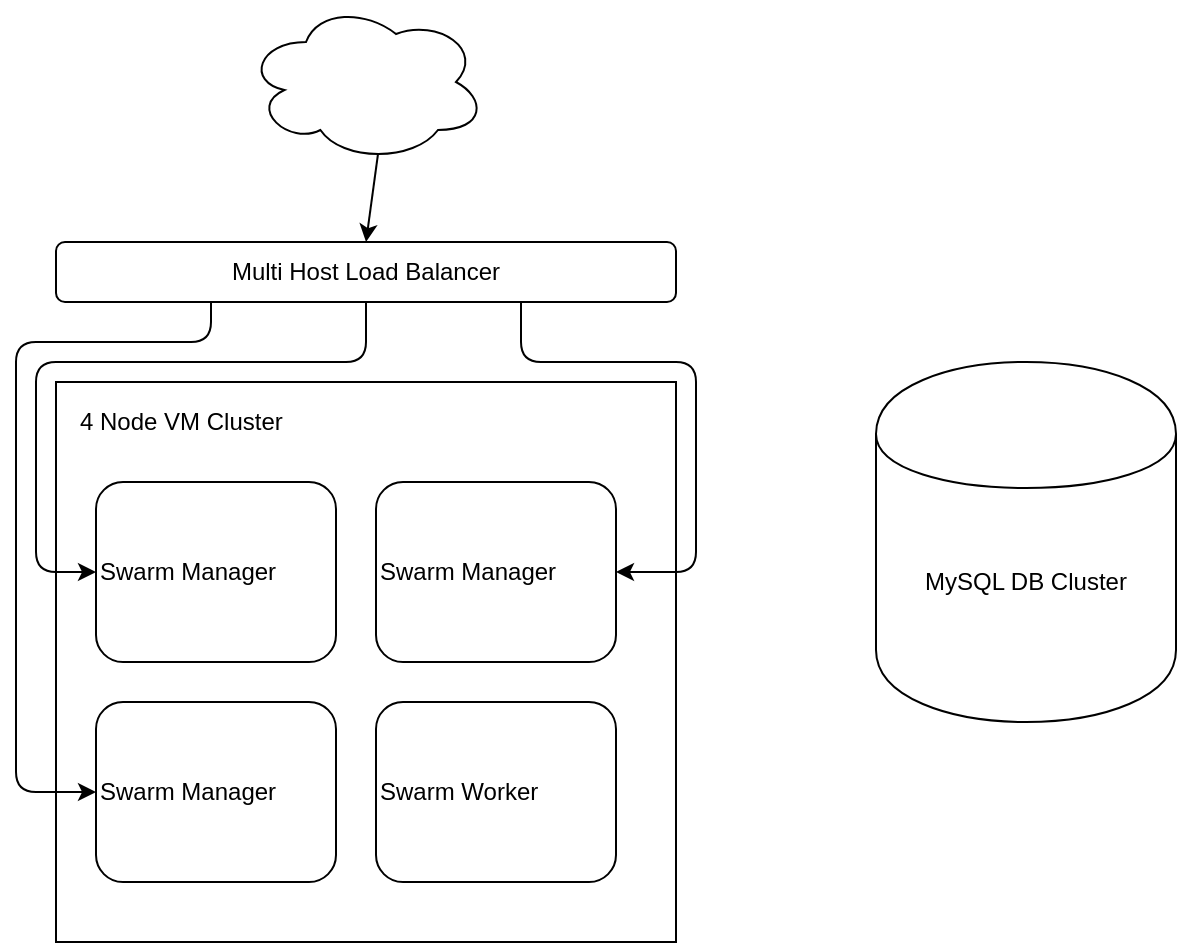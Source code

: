 <mxfile version="12.5.5" type="github">
  <diagram id="Tn1zcbuLuo-uZEDJQAVc" name="Page-1">
    <mxGraphModel dx="1186" dy="661" grid="1" gridSize="10" guides="1" tooltips="1" connect="1" arrows="1" fold="1" page="1" pageScale="1" pageWidth="827" pageHeight="1169" math="0" shadow="0">
      <root>
        <mxCell id="0"/>
        <mxCell id="1" parent="0"/>
        <mxCell id="qjYdnx-VphRC2NNm_19W-1" value="" style="rounded=0;whiteSpace=wrap;html=1;" parent="1" vertex="1">
          <mxGeometry x="120" y="200" width="310" height="280" as="geometry"/>
        </mxCell>
        <mxCell id="TEhKgZgGfc742X1Ef4y--1" value="4 Node VM Cluster" style="text;html=1;strokeColor=none;fillColor=none;align=left;verticalAlign=middle;whiteSpace=wrap;rounded=0;" vertex="1" parent="1">
          <mxGeometry x="130" y="210" width="120" height="20" as="geometry"/>
        </mxCell>
        <mxCell id="TEhKgZgGfc742X1Ef4y--2" value="Swarm Manager" style="rounded=1;whiteSpace=wrap;html=1;align=left;" vertex="1" parent="1">
          <mxGeometry x="140" y="250" width="120" height="90" as="geometry"/>
        </mxCell>
        <mxCell id="TEhKgZgGfc742X1Ef4y--5" value="&lt;span style=&quot;white-space: normal&quot;&gt;Swarm Manager&lt;/span&gt;" style="rounded=1;whiteSpace=wrap;html=1;align=left;" vertex="1" parent="1">
          <mxGeometry x="140" y="360" width="120" height="90" as="geometry"/>
        </mxCell>
        <mxCell id="TEhKgZgGfc742X1Ef4y--6" value="&lt;span style=&quot;white-space: normal&quot;&gt;Swarm Manager&lt;/span&gt;" style="rounded=1;whiteSpace=wrap;html=1;align=left;" vertex="1" parent="1">
          <mxGeometry x="280" y="250" width="120" height="90" as="geometry"/>
        </mxCell>
        <mxCell id="TEhKgZgGfc742X1Ef4y--7" value="&lt;span style=&quot;white-space: normal&quot;&gt;Swarm Worker&lt;/span&gt;" style="rounded=1;whiteSpace=wrap;html=1;align=left;" vertex="1" parent="1">
          <mxGeometry x="280" y="360" width="120" height="90" as="geometry"/>
        </mxCell>
        <mxCell id="TEhKgZgGfc742X1Ef4y--11" value="Multi Host Load Balancer" style="rounded=1;whiteSpace=wrap;html=1;align=center;" vertex="1" parent="1">
          <mxGeometry x="120" y="130" width="310" height="30" as="geometry"/>
        </mxCell>
        <mxCell id="TEhKgZgGfc742X1Ef4y--12" value="" style="endArrow=classic;html=1;exitX=0.5;exitY=1;exitDx=0;exitDy=0;entryX=0;entryY=0.5;entryDx=0;entryDy=0;edgeStyle=orthogonalEdgeStyle;" edge="1" parent="1" source="TEhKgZgGfc742X1Ef4y--11" target="TEhKgZgGfc742X1Ef4y--2">
          <mxGeometry width="50" height="50" relative="1" as="geometry">
            <mxPoint x="120" y="650" as="sourcePoint"/>
            <mxPoint x="170" y="600" as="targetPoint"/>
            <Array as="points">
              <mxPoint x="275" y="190"/>
              <mxPoint x="110" y="190"/>
              <mxPoint x="110" y="295"/>
            </Array>
          </mxGeometry>
        </mxCell>
        <mxCell id="TEhKgZgGfc742X1Ef4y--13" value="" style="endArrow=classic;html=1;exitX=0.75;exitY=1;exitDx=0;exitDy=0;entryX=1;entryY=0.5;entryDx=0;entryDy=0;edgeStyle=orthogonalEdgeStyle;" edge="1" parent="1" source="TEhKgZgGfc742X1Ef4y--11" target="TEhKgZgGfc742X1Ef4y--6">
          <mxGeometry width="50" height="50" relative="1" as="geometry">
            <mxPoint x="100" y="650" as="sourcePoint"/>
            <mxPoint x="150" y="600" as="targetPoint"/>
            <Array as="points">
              <mxPoint x="353" y="190"/>
              <mxPoint x="440" y="190"/>
              <mxPoint x="440" y="295"/>
            </Array>
          </mxGeometry>
        </mxCell>
        <mxCell id="TEhKgZgGfc742X1Ef4y--14" value="" style="endArrow=classic;html=1;exitX=0.25;exitY=1;exitDx=0;exitDy=0;entryX=0;entryY=0.5;entryDx=0;entryDy=0;edgeStyle=orthogonalEdgeStyle;" edge="1" parent="1" source="TEhKgZgGfc742X1Ef4y--11" target="TEhKgZgGfc742X1Ef4y--5">
          <mxGeometry width="50" height="50" relative="1" as="geometry">
            <mxPoint x="100" y="650" as="sourcePoint"/>
            <mxPoint x="150" y="600" as="targetPoint"/>
            <Array as="points">
              <mxPoint x="198" y="180"/>
              <mxPoint x="100" y="180"/>
              <mxPoint x="100" y="405"/>
            </Array>
          </mxGeometry>
        </mxCell>
        <mxCell id="TEhKgZgGfc742X1Ef4y--15" value="" style="ellipse;shape=cloud;whiteSpace=wrap;html=1;align=center;" vertex="1" parent="1">
          <mxGeometry x="215" y="10" width="120" height="80" as="geometry"/>
        </mxCell>
        <mxCell id="TEhKgZgGfc742X1Ef4y--16" value="" style="endArrow=classic;html=1;entryX=0.5;entryY=0;entryDx=0;entryDy=0;exitX=0.55;exitY=0.95;exitDx=0;exitDy=0;exitPerimeter=0;" edge="1" parent="1" source="TEhKgZgGfc742X1Ef4y--15" target="TEhKgZgGfc742X1Ef4y--11">
          <mxGeometry width="50" height="50" relative="1" as="geometry">
            <mxPoint x="390" y="80" as="sourcePoint"/>
            <mxPoint x="140" y="600" as="targetPoint"/>
          </mxGeometry>
        </mxCell>
        <mxCell id="TEhKgZgGfc742X1Ef4y--18" value="MySQL DB Cluster" style="shape=cylinder;whiteSpace=wrap;html=1;boundedLbl=1;backgroundOutline=1;align=center;" vertex="1" parent="1">
          <mxGeometry x="530" y="190" width="150" height="180" as="geometry"/>
        </mxCell>
      </root>
    </mxGraphModel>
  </diagram>
</mxfile>

